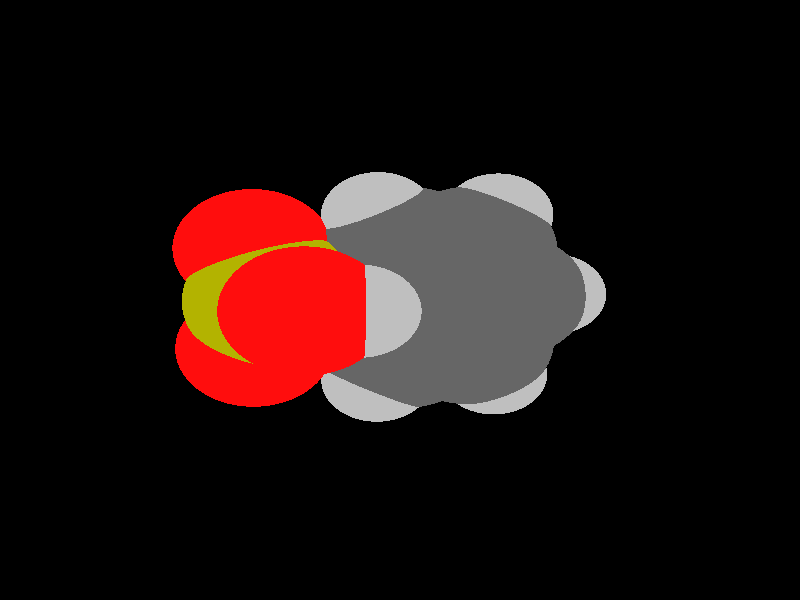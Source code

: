 global_settings {
	ambient_light rgb <0.200000002980232, 0.200000002980232, 0.200000002980232>
	max_trace_level 15
}

background { color rgb <0,0,0> }

camera {
	perspective
	location <5.46896436866332, -16.0230081876821, -15.2019529613771>
	angle 40
	up <0.946963700760147, 0.320641704538266, 0.0211812830924359>
	right <-0.219665099281989, 0.694036268724208, -0.685609875842533> * 1
	direction <-0.234535697922684, 0.64459487665213, 0.727660945354184> }

light_source {
	<36.9766104081688, 6.92126202511738, -64.6263263768058>
	color rgb <1, 1, 1>
	fade_distance 102.473957667302
	fade_power 0
	spotlight
	area_light <20, 0, 0>, <0, 0, 20>, 20, 20
	circular
	orient
	point_at <-36.9766104081688, -6.92126202511738, 64.6263263768058>
}

light_source {
	<36.9592214590532, -0.434612322402693, 47.5041230582047>
	color rgb <0.300000011920929, 0.300000011920929, 0.300000011920929> shadowless
	fade_distance 102.473957667302
	fade_power 0
	parallel
	point_at <-36.9592214590532, 0.434612322402693, -47.5041230582047>
}

#default {
	finish {ambient 0.5 diffuse 1 specular 0.2 roughness .01 metallic 1}
}

union {
cylinder {
	<0.643343289070979, -2.55179398125779, 0.740197966455629>, 	<-0.0281567109290209, -2.38429398125779, 0.636697966455629>, 0.075
	pigment { rgbt <0.400000005960464, 0.400000005960464, 0.400000005960464, 0> }
}
cylinder {
	<0.580656710929021, -2.75020601874221, 0.825802033544371>, 	<-0.0908432890709791, -2.58270601874221, 0.722302033544371>, 0.075
	pigment { rgbt <0.400000005960464, 0.400000005960464, 0.400000005960464, 0> }
}
cylinder {
	<-0.0281567109290209, -2.38429398125779, 0.636697966455629>, 	<-0.699656710929021, -2.21679398125779, 0.533197966455629>, 0.075
	pigment { rgbt <0.400000005960464, 0.400000005960464, 0.400000005960464, 0> }
}
cylinder {
	<-0.0908432890709791, -2.58270601874221, 0.722302033544371>, 	<-0.762343289070979, -2.41520601874221, 0.618802033544371>, 0.075
	pigment { rgbt <0.400000005960464, 0.400000005960464, 0.400000005960464, 0> }
}
cylinder {
	<0.612, -2.651, 0.783>, 	<1.1085, -2.206, 0.57>, 0.075
	pigment { rgbt <0.400000005960464, 0.400000005960464, 0.400000005960464, 0> }
}
cylinder {
	<1.1085, -2.206, 0.57>, 	<1.605, -1.761, 0.357>, 0.075
	pigment { rgbt <0.400000005960464, 0.400000005960464, 0.400000005960464, 0> }
}
cylinder {
	<0.612, -2.651, 0.783>, 	<0.81170104480279, -3.35177741064358, 1.13726418221865>, 0.075
	pigment { rgbt <0.400000005960464, 0.400000005960464, 0.400000005960464, 0> }
}
cylinder {
	<0.81170104480279, -3.35177741064358, 1.13726418221865>, 	<1.05, -4.188, 1.56>, 0.075
	pigment { rgbt <0.699999988079071, 0.699999988079071, 0, 0> }
}
cylinder {
	<-0.731, -2.316, 0.576>, 	<-0.9025, -1.715, 0.2675>, 0.075
	pigment { rgbt <0.400000005960464, 0.400000005960464, 0.400000005960464, 0> }
}
cylinder {
	<-0.9025, -1.715, 0.2675>, 	<-1.074, -1.114, -0.041>, 0.075
	pigment { rgbt <0.400000005960464, 0.400000005960464, 0.400000005960464, 0> }
}
cylinder {
	<-0.731, -2.316, 0.576>, 	<-1.21427592548962, -2.73014911589427, 0.769310370195846>, 0.075
	pigment { rgbt <0.400000005960464, 0.400000005960464, 0.400000005960464, 0> }
}
cylinder {
	<-1.21427592548962, -2.73014911589427, 0.769310370195846>, 	<-1.521, -2.993, 0.892>, 0.075
	pigment { rgbt <0.75, 0.75, 0.75, 0> }
}
cylinder {
	<-0.995383904769194, -1.18750698279027, -0.00825121297311213>, 	<-0.497383904769194, -0.748006982790266, -0.217251212973112>, 0.075
	pigment { rgbt <0.400000005960464, 0.400000005960464, 0.400000005960464, 0> }
}
cylinder {
	<-1.15261609523081, -1.04049301720973, -0.0737487870268879>, 	<-0.654616095230806, -0.600993017209735, -0.282748787026888>, 0.075
	pigment { rgbt <0.400000005960464, 0.400000005960464, 0.400000005960464, 0> }
}
cylinder {
	<-0.497383904769194, -0.748006982790266, -0.217251212973112>, 	<0.000616095230805844, -0.308506982790266, -0.426251212973112>, 0.075
	pigment { rgbt <0.400000005960464, 0.400000005960464, 0.400000005960464, 0> }
}
cylinder {
	<-0.654616095230806, -0.600993017209735, -0.282748787026888>, 	<-0.156616095230806, -0.161493017209734, -0.491748787026888>, 0.075
	pigment { rgbt <0.400000005960464, 0.400000005960464, 0.400000005960464, 0> }
}
cylinder {
	<-1.074, -1.114, -0.041>, 	<-1.71393833503633, -0.960439271420536, -0.135828338365805>, 0.075
	pigment { rgbt <0.400000005960464, 0.400000005960464, 0.400000005960464, 0> }
}
cylinder {
	<-1.71393833503633, -0.960439271420536, -0.135828338365805>, 	<-2.12, -0.863, -0.196>, 0.075
	pigment { rgbt <0.75, 0.75, 0.75, 0> }
}
cylinder {
	<-0.078, -0.235, -0.459>, 	<0.592, -0.3975, -0.3595>, 0.075
	pigment { rgbt <0.400000005960464, 0.400000005960464, 0.400000005960464, 0> }
}
cylinder {
	<0.592, -0.3975, -0.3595>, 	<1.262, -0.56, -0.26>, 0.075
	pigment { rgbt <0.400000005960464, 0.400000005960464, 0.400000005960464, 0> }
}
cylinder {
	<-0.078, -0.235, -0.459>, 	<-0.241925768230253, 0.339351852120176, -0.752598390860154>, 0.075
	pigment { rgbt <0.400000005960464, 0.400000005960464, 0.400000005960464, 0> }
}
cylinder {
	<-0.241925768230253, 0.339351852120176, -0.752598390860154>, 	<-0.346, 0.704, -0.939>, 0.075
	pigment { rgbt <0.75, 0.75, 0.75, 0> }
}
cylinder {
	<1.15299718520689, -0.585913151560561, -0.249843970097566>, 	<1.32449718520689, -1.18641315156056, 0.0586560299024338>, 0.075
	pigment { rgbt <0.400000005960464, 0.400000005960464, 0.400000005960464, 0> }
}
cylinder {
	<1.37100281479311, -0.534086848439439, -0.270156029902434>, 	<1.54250281479311, -1.13458684843944, 0.0383439700975662>, 0.075
	pigment { rgbt <0.400000005960464, 0.400000005960464, 0.400000005960464, 0> }
}
cylinder {
	<1.32449718520689, -1.18641315156056, 0.0586560299024338>, 	<1.49599718520689, -1.78691315156056, 0.367156029902434>, 0.075
	pigment { rgbt <0.400000005960464, 0.400000005960464, 0.400000005960464, 0> }
}
cylinder {
	<1.54250281479311, -1.13458684843944, 0.0383439700975662>, 	<1.71400281479311, -1.73508684843944, 0.346843970097566>, 0.075
	pigment { rgbt <0.400000005960464, 0.400000005960464, 0.400000005960464, 0> }
}
cylinder {
	<1.262, -0.56, -0.26>, 	<1.73854466877188, -0.140958795752584, -0.459426908882712>, 0.075
	pigment { rgbt <0.400000005960464, 0.400000005960464, 0.400000005960464, 0> }
}
cylinder {
	<1.73854466877188, -0.140958795752584, -0.459426908882712>, 	<2.041, 0.125, -0.586>, 0.075
	pigment { rgbt <0.75, 0.75, 0.75, 0> }
}
cylinder {
	<1.605, -1.761, 0.357>, 	<2.24790813407207, -1.90781061101551, 0.445086366609304>, 0.075
	pigment { rgbt <0.400000005960464, 0.400000005960464, 0.400000005960464, 0> }
}
cylinder {
	<2.24790813407207, -1.90781061101551, 0.445086366609304>, 	<2.656, -2.001, 0.501>, 0.075
	pigment { rgbt <0.75, 0.75, 0.75, 0> }
}
cylinder {
	<1.05, -4.188, 1.56>, 	<0.382702385178107, -4.40813941932269, 1.98995980336462>, 0.075
	pigment { rgbt <0.699999988079071, 0.699999988079071, 0, 0> }
}
cylinder {
	<0.382702385178107, -4.40813941932269, 1.98995980336462>, 	<-0.114, -4.572, 2.31>, 0.075
	pigment { rgbt <1, 0.0500000007450581, 0.0500000007450581, 0> }
}
cylinder {
	<1.05, -4.188, 1.56>, 	<1.81194008045068, -4.07276301266322, 1.85009908254932>, 0.075
	pigment { rgbt <0.699999988079071, 0.699999988079071, 0, 0> }
}
cylinder {
	<1.81194008045068, -4.07276301266322, 1.85009908254932>, 	<2.379, -3.987, 2.066>, 0.075
	pigment { rgbt <1, 0.0500000007450581, 0.0500000007450581, 0> }
}
cylinder {
	<1.05, -4.188, 1.56>, 	<1.04433720946599, -4.51361045570572, 0.721340721912748>, 0.075
	pigment { rgbt <0.699999988079071, 0.699999988079071, 0, 0> }
}
cylinder {
	<1.04433720946599, -4.51361045570572, 0.721340721912748>, 	<1.04, -4.763, 0.079>, 0.075
	pigment { rgbt <1, 0.0500000007450581, 0.0500000007450581, 0> }
}
cylinder {
	<1.04, -4.763, 0.079>, 	<0.902680816801968, -4.33671349215915, -0.291761794634686>, 0.075
	pigment { rgbt <1, 0.0500000007450581, 0.0500000007450581, 0> }
}
cylinder {
	<0.902680816801968, -4.33671349215915, -0.291761794634686>, 	<0.81, -4.049, -0.542>, 0.075
	pigment { rgbt <0.75, 0.75, 0.75, 0> }
}
sphere {
	<0.612, -2.651, 0.783>, 0.4104
	pigment { rgbt <0.400000005960464, 0.400000005960464, 0.400000005960464,0> }
}
sphere {
	<-0.731, -2.316, 0.576>, 0.4104
	pigment { rgbt <0.400000005960464, 0.400000005960464, 0.400000005960464,0> }
}
sphere {
	<-1.074, -1.114, -0.041>, 0.4104
	pigment { rgbt <0.400000005960464, 0.400000005960464, 0.400000005960464,0> }
}
sphere {
	<-0.078, -0.235, -0.459>, 0.4104
	pigment { rgbt <0.400000005960464, 0.400000005960464, 0.400000005960464,0> }
}
sphere {
	<1.262, -0.56, -0.26>, 0.4104
	pigment { rgbt <0.400000005960464, 0.400000005960464, 0.400000005960464,0> }
}
sphere {
	<1.605, -1.761, 0.357>, 0.4104
	pigment { rgbt <0.400000005960464, 0.400000005960464, 0.400000005960464,0> }
}
sphere {
	<-1.521, -2.993, 0.892>, 0.1674
	pigment { rgbt <0.75, 0.75, 0.75,0> }
}
sphere {
	<-2.12, -0.863, -0.196>, 0.1674
	pigment { rgbt <0.75, 0.75, 0.75,0> }
}
sphere {
	<2.041, 0.125, -0.586>, 0.1674
	pigment { rgbt <0.75, 0.75, 0.75,0> }
}
sphere {
	<2.656, -2.001, 0.501>, 0.1674
	pigment { rgbt <0.75, 0.75, 0.75,0> }
}
sphere {
	<1.05, -4.188, 1.56>, 0.567
	pigment { rgbt <0.699999988079071, 0.699999988079071, 0,0> }
}
sphere {
	<-0.114, -4.572, 2.31>, 0.3564
	pigment { rgbt <1, 0.0500000007450581, 0.0500000007450581,0> }
}
sphere {
	<2.379, -3.987, 2.066>, 0.3564
	pigment { rgbt <1, 0.0500000007450581, 0.0500000007450581,0> }
}
sphere {
	<1.04, -4.763, 0.079>, 0.3564
	pigment { rgbt <1, 0.0500000007450581, 0.0500000007450581,0> }
}
sphere {
	<0.81, -4.049, -0.542>, 0.1674
	pigment { rgbt <0.75, 0.75, 0.75,0> }
}
sphere {
	<-0.346, 0.704, -0.939>, 0.1674
	pigment { rgbt <0.75, 0.75, 0.75,0> }
}
}
merge {
}
union {
}
merge {
sphere {
	<0.612, -2.651, 0.783>, 1.69983
	pigment { rgbt <0, 0, 0,0> }
}
sphere {
	<-0.731, -2.316, 0.576>, 1.69983
	pigment { rgbt <0, 0, 0,0> }
}
sphere {
	<-1.074, -1.114, -0.041>, 1.69983
	pigment { rgbt <0, 0, 0,0> }
}
sphere {
	<-0.078, -0.235, -0.459>, 1.69983
	pigment { rgbt <0, 0, 0,0> }
}
sphere {
	<1.262, -0.56, -0.26>, 1.69983
	pigment { rgbt <0, 0, 0,0> }
}
sphere {
	<1.605, -1.761, 0.357>, 1.69983
	pigment { rgbt <0, 0, 0,0> }
}
sphere {
	<-1.521, -2.993, 0.892>, 1.09989
	pigment { rgbt <0, 0, 0,0> }
}
sphere {
	<-2.12, -0.863, -0.196>, 1.09989
	pigment { rgbt <0, 0, 0,0> }
}
sphere {
	<2.041, 0.125, -0.586>, 1.09989
	pigment { rgbt <0, 0, 0,0> }
}
sphere {
	<2.656, -2.001, 0.501>, 1.09989
	pigment { rgbt <0, 0, 0,0> }
}
sphere {
	<1.05, -4.188, 1.56>, 1.79982
	pigment { rgbt <0, 0, 0,0> }
}
sphere {
	<-0.114, -4.572, 2.31>, 1.519848
	pigment { rgbt <0, 0, 0,0> }
}
sphere {
	<2.379, -3.987, 2.066>, 1.519848
	pigment { rgbt <0, 0, 0,0> }
}
sphere {
	<1.04, -4.763, 0.079>, 1.519848
	pigment { rgbt <0, 0, 0,0> }
}
sphere {
	<0.81, -4.049, -0.542>, 1.09989
	pigment { rgbt <0, 0, 0,0> }
}
sphere {
	<-0.346, 0.704, -0.939>, 1.09989
	pigment { rgbt <0, 0, 0,0> }
}
sphere {
	<0.612, -2.651, 0.783>, 1.7
	pigment { rgbt <0.400000005960464, 0.400000005960464, 0.400000005960464,0.350000023841858> }
}
sphere {
	<-0.731, -2.316, 0.576>, 1.7
	pigment { rgbt <0.400000005960464, 0.400000005960464, 0.400000005960464,0.350000023841858> }
}
sphere {
	<-1.074, -1.114, -0.041>, 1.7
	pigment { rgbt <0.400000005960464, 0.400000005960464, 0.400000005960464,0.350000023841858> }
}
sphere {
	<-0.078, -0.235, -0.459>, 1.7
	pigment { rgbt <0.400000005960464, 0.400000005960464, 0.400000005960464,0.350000023841858> }
}
sphere {
	<1.262, -0.56, -0.26>, 1.7
	pigment { rgbt <0.400000005960464, 0.400000005960464, 0.400000005960464,0.350000023841858> }
}
sphere {
	<1.605, -1.761, 0.357>, 1.7
	pigment { rgbt <0.400000005960464, 0.400000005960464, 0.400000005960464,0.350000023841858> }
}
sphere {
	<-1.521, -2.993, 0.892>, 1.1
	pigment { rgbt <0.75, 0.75, 0.75,0.350000023841858> }
}
sphere {
	<-2.12, -0.863, -0.196>, 1.1
	pigment { rgbt <0.75, 0.75, 0.75,0.350000023841858> }
}
sphere {
	<2.041, 0.125, -0.586>, 1.1
	pigment { rgbt <0.75, 0.75, 0.75,0.350000023841858> }
}
sphere {
	<2.656, -2.001, 0.501>, 1.1
	pigment { rgbt <0.75, 0.75, 0.75,0.350000023841858> }
}
sphere {
	<1.05, -4.188, 1.56>, 1.8
	pigment { rgbt <0.699999988079071, 0.699999988079071, 0,0.350000023841858> }
}
sphere {
	<-0.114, -4.572, 2.31>, 1.52
	pigment { rgbt <1, 0.0500000007450581, 0.0500000007450581,0.350000023841858> }
}
sphere {
	<2.379, -3.987, 2.066>, 1.52
	pigment { rgbt <1, 0.0500000007450581, 0.0500000007450581,0.350000023841858> }
}
sphere {
	<1.04, -4.763, 0.079>, 1.52
	pigment { rgbt <1, 0.0500000007450581, 0.0500000007450581,0.350000023841858> }
}
sphere {
	<0.81, -4.049, -0.542>, 1.1
	pigment { rgbt <0.75, 0.75, 0.75,0.350000023841858> }
}
sphere {
	<-0.346, 0.704, -0.939>, 1.1
	pigment { rgbt <0.75, 0.75, 0.75,0.350000023841858> }
}
}
